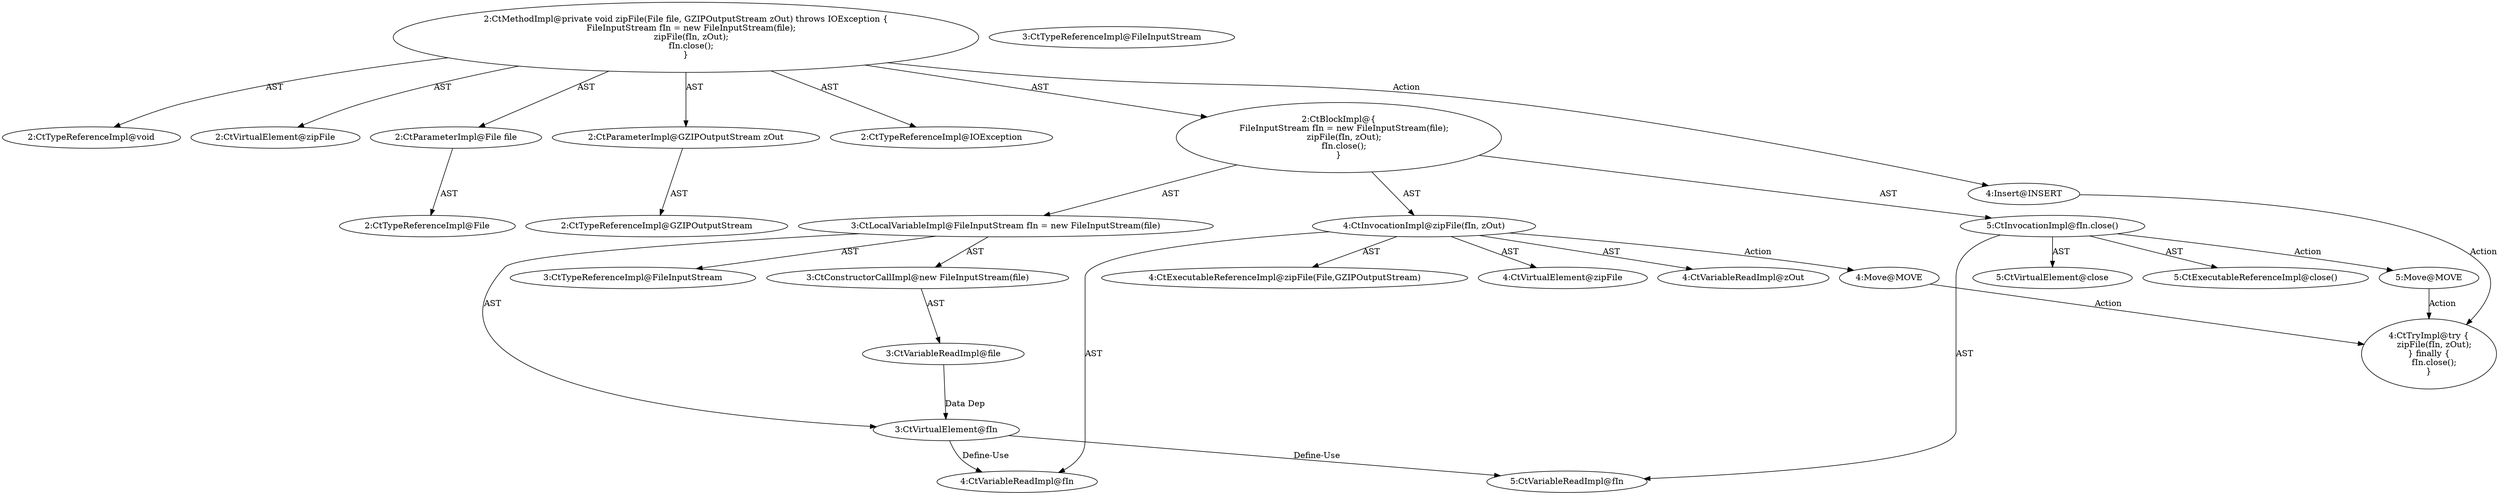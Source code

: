 digraph "zipFile#?,File,GZIPOutputStream" {
0 [label="2:CtTypeReferenceImpl@void" shape=ellipse]
1 [label="2:CtVirtualElement@zipFile" shape=ellipse]
2 [label="2:CtParameterImpl@File file" shape=ellipse]
3 [label="2:CtTypeReferenceImpl@File" shape=ellipse]
4 [label="2:CtParameterImpl@GZIPOutputStream zOut" shape=ellipse]
5 [label="2:CtTypeReferenceImpl@GZIPOutputStream" shape=ellipse]
6 [label="2:CtTypeReferenceImpl@IOException" shape=ellipse]
7 [label="3:CtTypeReferenceImpl@FileInputStream" shape=ellipse]
8 [label="3:CtTypeReferenceImpl@FileInputStream" shape=ellipse]
9 [label="3:CtVariableReadImpl@file" shape=ellipse]
10 [label="3:CtConstructorCallImpl@new FileInputStream(file)" shape=ellipse]
11 [label="3:CtVirtualElement@fIn" shape=ellipse]
12 [label="3:CtLocalVariableImpl@FileInputStream fIn = new FileInputStream(file)" shape=ellipse]
13 [label="4:CtExecutableReferenceImpl@zipFile(File,GZIPOutputStream)" shape=ellipse]
14 [label="4:CtVirtualElement@zipFile" shape=ellipse]
15 [label="4:CtVariableReadImpl@fIn" shape=ellipse]
16 [label="4:CtVariableReadImpl@zOut" shape=ellipse]
17 [label="4:CtInvocationImpl@zipFile(fIn, zOut)" shape=ellipse]
18 [label="5:CtExecutableReferenceImpl@close()" shape=ellipse]
19 [label="5:CtVirtualElement@close" shape=ellipse]
20 [label="5:CtVariableReadImpl@fIn" shape=ellipse]
21 [label="5:CtInvocationImpl@fIn.close()" shape=ellipse]
22 [label="2:CtBlockImpl@\{
    FileInputStream fIn = new FileInputStream(file);
    zipFile(fIn, zOut);
    fIn.close();
\}" shape=ellipse]
23 [label="2:CtMethodImpl@private void zipFile(File file, GZIPOutputStream zOut) throws IOException \{
    FileInputStream fIn = new FileInputStream(file);
    zipFile(fIn, zOut);
    fIn.close();
\}" shape=ellipse]
24 [label="4:Insert@INSERT" shape=ellipse]
25 [label="4:CtTryImpl@try \{
    zipFile(fIn, zOut);
\} finally \{
    fIn.close();
\}" shape=ellipse]
26 [label="4:Move@MOVE" shape=ellipse]
27 [label="5:Move@MOVE" shape=ellipse]
2 -> 3 [label="AST"];
4 -> 5 [label="AST"];
9 -> 11 [label="Data Dep"];
10 -> 9 [label="AST"];
11 -> 15 [label="Define-Use"];
11 -> 20 [label="Define-Use"];
12 -> 11 [label="AST"];
12 -> 7 [label="AST"];
12 -> 10 [label="AST"];
17 -> 14 [label="AST"];
17 -> 13 [label="AST"];
17 -> 15 [label="AST"];
17 -> 16 [label="AST"];
17 -> 26 [label="Action"];
21 -> 19 [label="AST"];
21 -> 20 [label="AST"];
21 -> 18 [label="AST"];
21 -> 27 [label="Action"];
22 -> 12 [label="AST"];
22 -> 17 [label="AST"];
22 -> 21 [label="AST"];
23 -> 1 [label="AST"];
23 -> 0 [label="AST"];
23 -> 2 [label="AST"];
23 -> 4 [label="AST"];
23 -> 6 [label="AST"];
23 -> 22 [label="AST"];
23 -> 24 [label="Action"];
24 -> 25 [label="Action"];
26 -> 25 [label="Action"];
27 -> 25 [label="Action"];
}